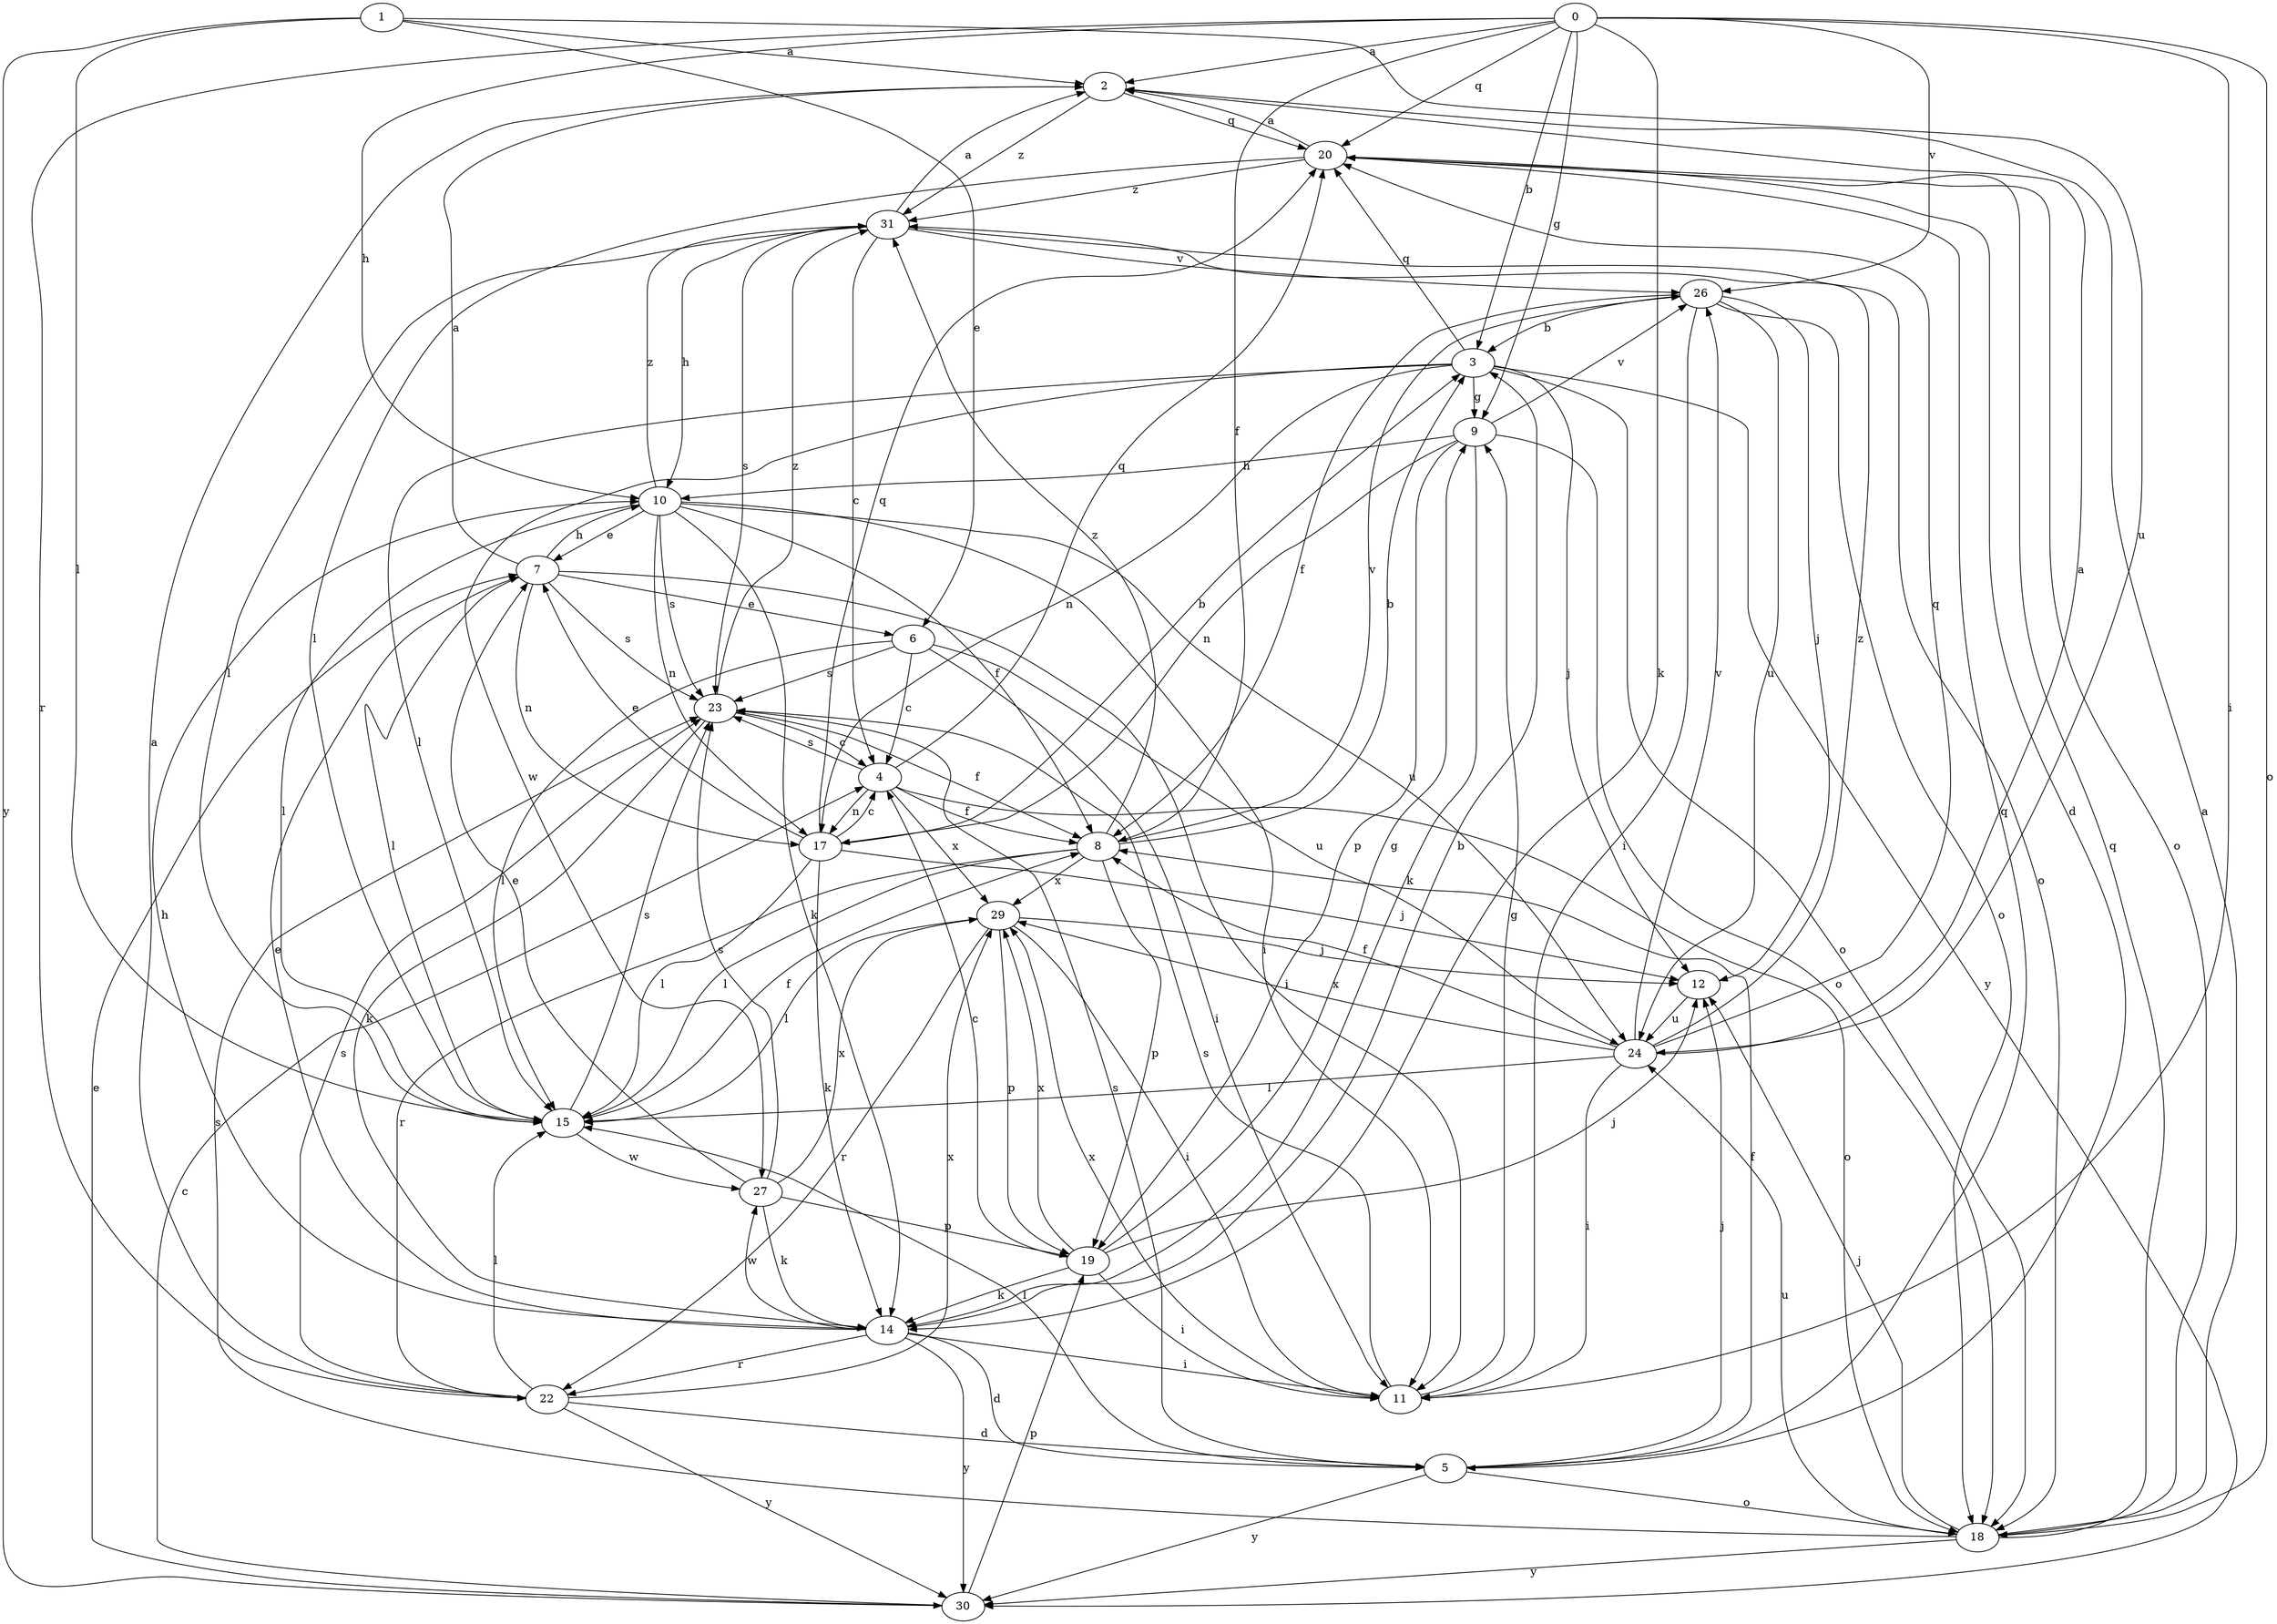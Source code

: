 strict digraph  {
1;
2;
3;
4;
5;
6;
7;
8;
9;
10;
11;
12;
14;
15;
17;
18;
19;
20;
22;
0;
23;
24;
26;
27;
29;
30;
31;
1 -> 2  [label=a];
1 -> 6  [label=e];
1 -> 15  [label=l];
1 -> 24  [label=u];
1 -> 30  [label=y];
2 -> 20  [label=q];
2 -> 31  [label=z];
3 -> 9  [label=g];
3 -> 12  [label=j];
3 -> 15  [label=l];
3 -> 17  [label=n];
3 -> 18  [label=o];
3 -> 20  [label=q];
3 -> 27  [label=w];
3 -> 30  [label=y];
4 -> 8  [label=f];
4 -> 17  [label=n];
4 -> 18  [label=o];
4 -> 20  [label=q];
4 -> 23  [label=s];
4 -> 29  [label=x];
5 -> 8  [label=f];
5 -> 12  [label=j];
5 -> 15  [label=l];
5 -> 18  [label=o];
5 -> 20  [label=q];
5 -> 23  [label=s];
5 -> 30  [label=y];
6 -> 4  [label=c];
6 -> 11  [label=i];
6 -> 15  [label=l];
6 -> 23  [label=s];
6 -> 24  [label=u];
7 -> 2  [label=a];
7 -> 6  [label=e];
7 -> 10  [label=h];
7 -> 11  [label=i];
7 -> 15  [label=l];
7 -> 17  [label=n];
7 -> 23  [label=s];
8 -> 3  [label=b];
8 -> 15  [label=l];
8 -> 19  [label=p];
8 -> 22  [label=r];
8 -> 26  [label=v];
8 -> 29  [label=x];
8 -> 31  [label=z];
9 -> 10  [label=h];
9 -> 14  [label=k];
9 -> 17  [label=n];
9 -> 18  [label=o];
9 -> 19  [label=p];
9 -> 26  [label=v];
10 -> 7  [label=e];
10 -> 8  [label=f];
10 -> 11  [label=i];
10 -> 14  [label=k];
10 -> 15  [label=l];
10 -> 17  [label=n];
10 -> 23  [label=s];
10 -> 24  [label=u];
10 -> 31  [label=z];
11 -> 9  [label=g];
11 -> 23  [label=s];
11 -> 29  [label=x];
12 -> 24  [label=u];
14 -> 3  [label=b];
14 -> 5  [label=d];
14 -> 7  [label=e];
14 -> 10  [label=h];
14 -> 11  [label=i];
14 -> 22  [label=r];
14 -> 27  [label=w];
14 -> 30  [label=y];
15 -> 8  [label=f];
15 -> 23  [label=s];
15 -> 27  [label=w];
17 -> 3  [label=b];
17 -> 4  [label=c];
17 -> 7  [label=e];
17 -> 12  [label=j];
17 -> 14  [label=k];
17 -> 15  [label=l];
17 -> 20  [label=q];
18 -> 2  [label=a];
18 -> 12  [label=j];
18 -> 20  [label=q];
18 -> 23  [label=s];
18 -> 24  [label=u];
18 -> 30  [label=y];
19 -> 4  [label=c];
19 -> 9  [label=g];
19 -> 11  [label=i];
19 -> 12  [label=j];
19 -> 14  [label=k];
19 -> 29  [label=x];
20 -> 2  [label=a];
20 -> 5  [label=d];
20 -> 15  [label=l];
20 -> 18  [label=o];
20 -> 31  [label=z];
22 -> 2  [label=a];
22 -> 5  [label=d];
22 -> 15  [label=l];
22 -> 23  [label=s];
22 -> 29  [label=x];
22 -> 30  [label=y];
0 -> 2  [label=a];
0 -> 3  [label=b];
0 -> 8  [label=f];
0 -> 9  [label=g];
0 -> 10  [label=h];
0 -> 11  [label=i];
0 -> 14  [label=k];
0 -> 18  [label=o];
0 -> 20  [label=q];
0 -> 22  [label=r];
0 -> 26  [label=v];
23 -> 4  [label=c];
23 -> 8  [label=f];
23 -> 14  [label=k];
23 -> 31  [label=z];
24 -> 2  [label=a];
24 -> 8  [label=f];
24 -> 11  [label=i];
24 -> 15  [label=l];
24 -> 20  [label=q];
24 -> 26  [label=v];
24 -> 29  [label=x];
24 -> 31  [label=z];
26 -> 3  [label=b];
26 -> 8  [label=f];
26 -> 11  [label=i];
26 -> 12  [label=j];
26 -> 18  [label=o];
26 -> 24  [label=u];
27 -> 7  [label=e];
27 -> 14  [label=k];
27 -> 19  [label=p];
27 -> 23  [label=s];
27 -> 29  [label=x];
29 -> 11  [label=i];
29 -> 12  [label=j];
29 -> 15  [label=l];
29 -> 19  [label=p];
29 -> 22  [label=r];
30 -> 4  [label=c];
30 -> 7  [label=e];
30 -> 19  [label=p];
31 -> 2  [label=a];
31 -> 4  [label=c];
31 -> 10  [label=h];
31 -> 15  [label=l];
31 -> 18  [label=o];
31 -> 23  [label=s];
31 -> 26  [label=v];
}
